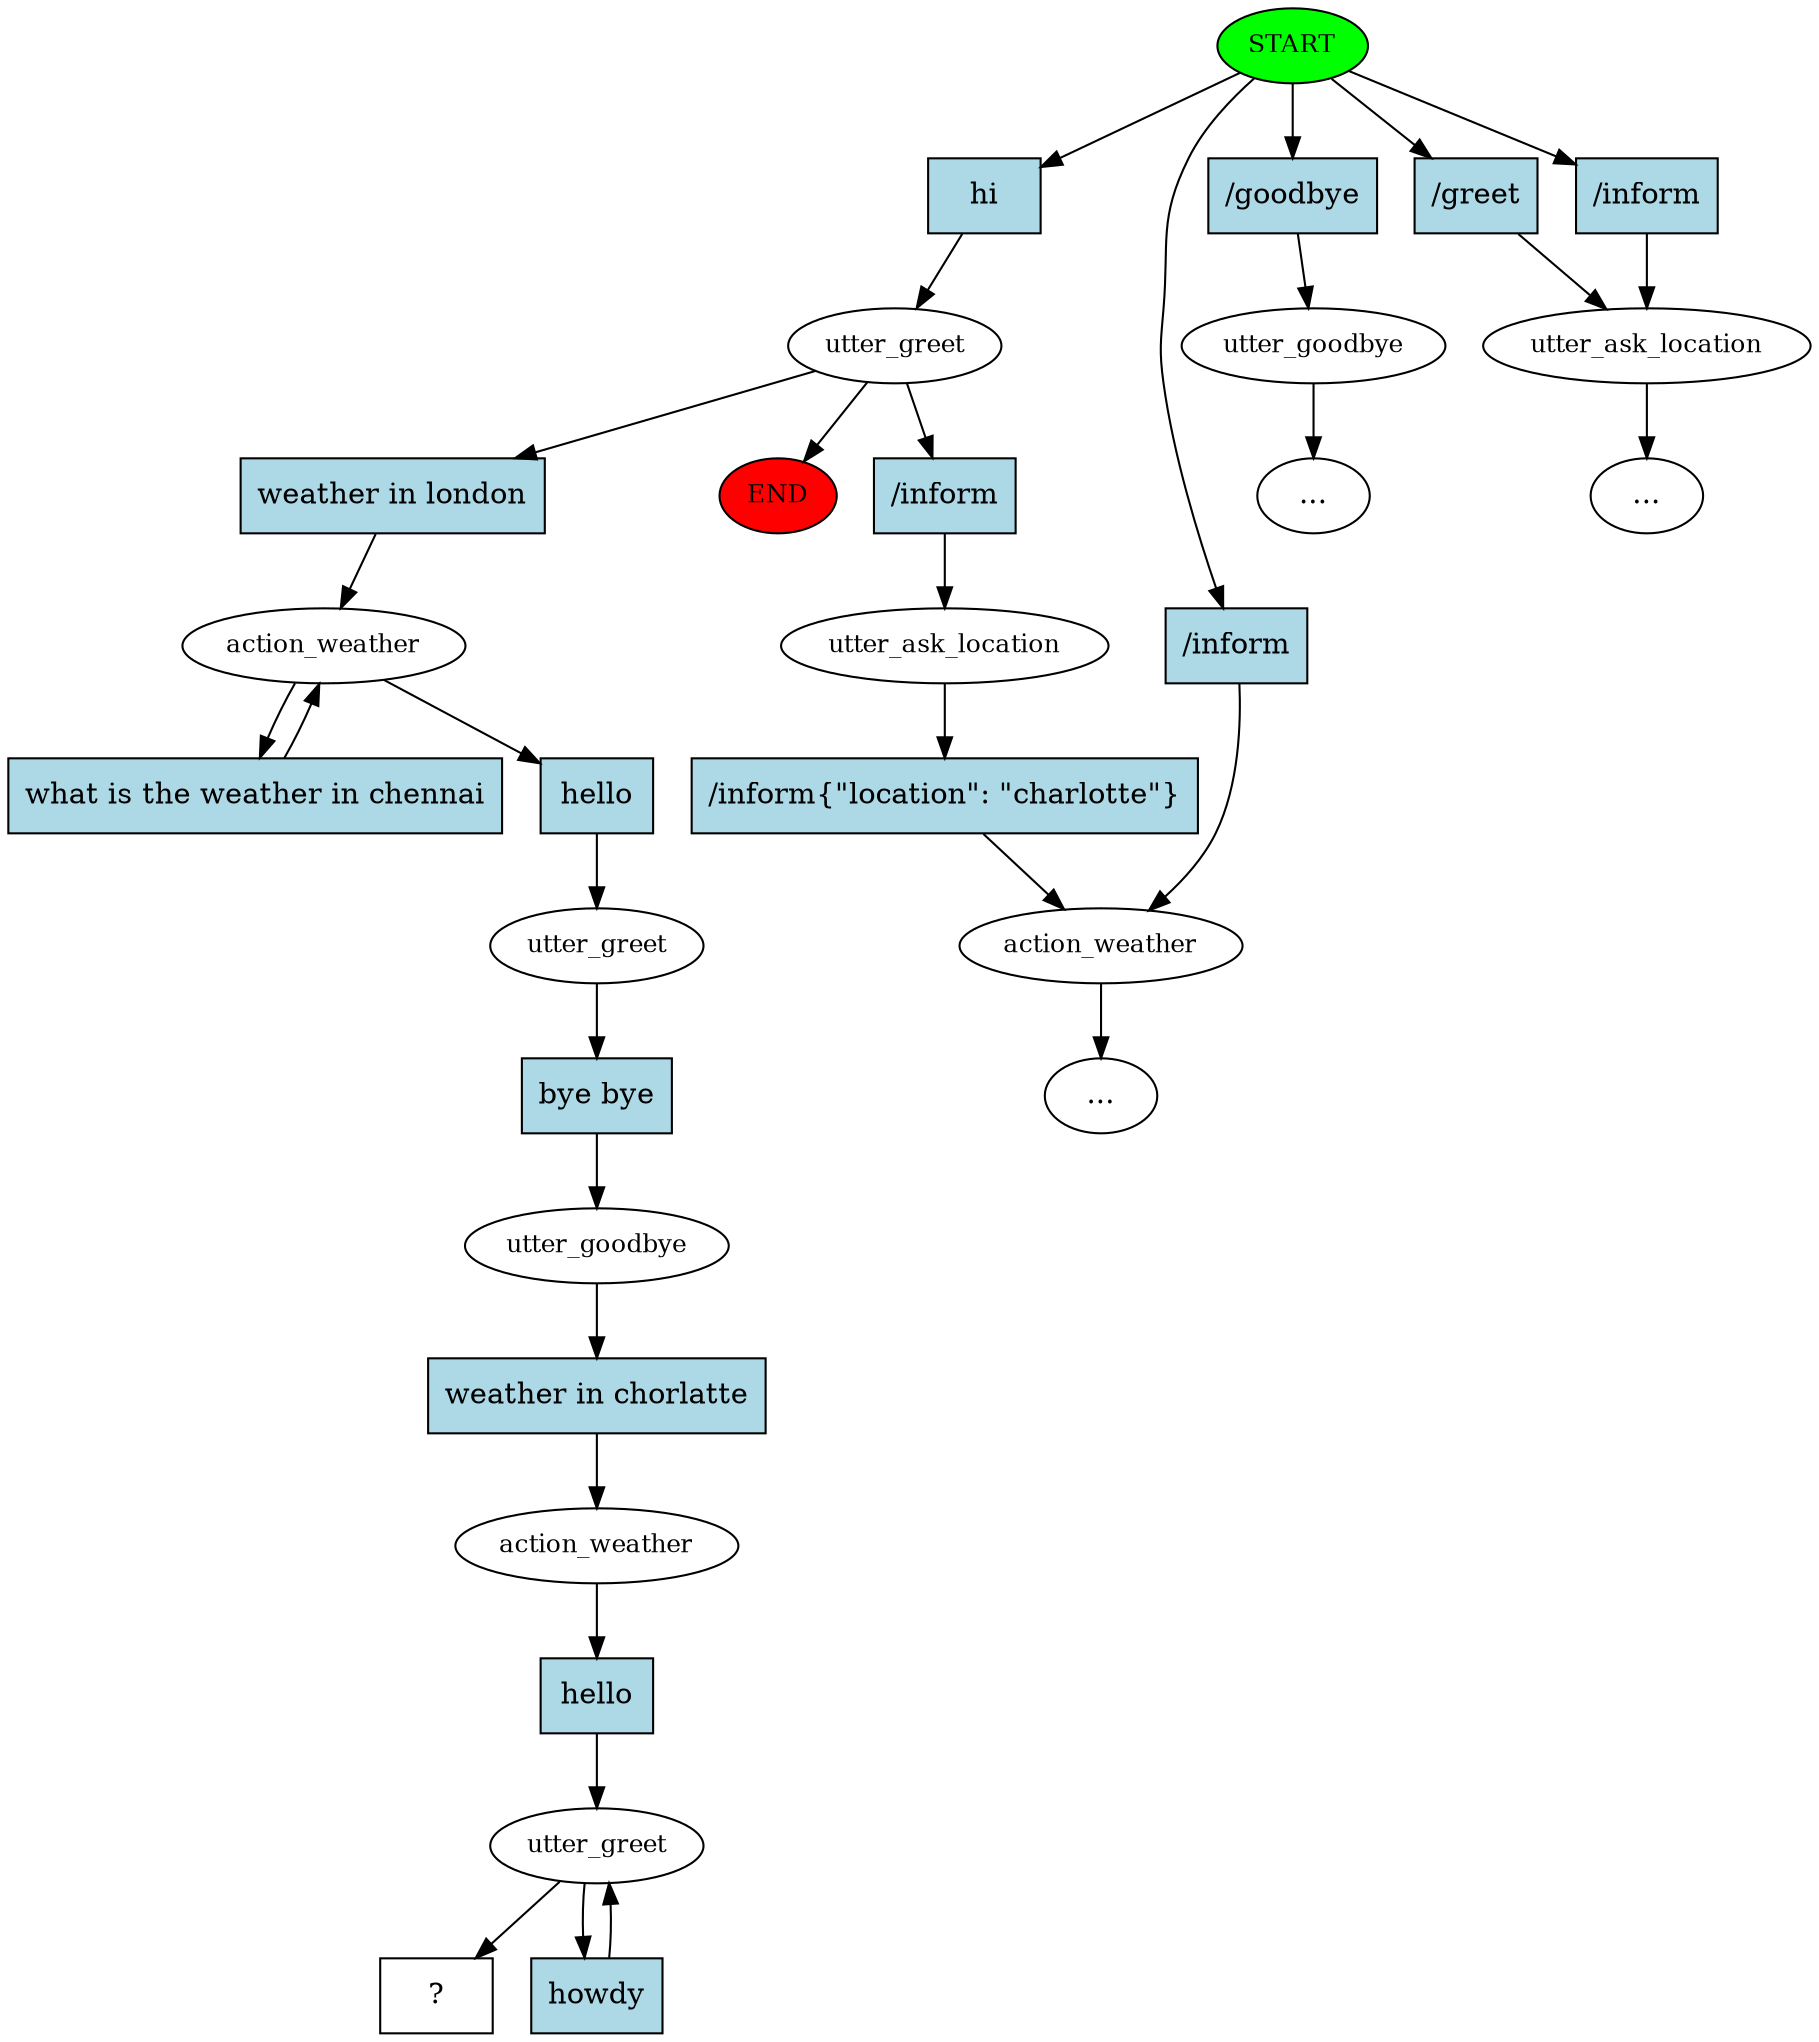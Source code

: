 digraph  {
0 [class="start active", fillcolor=green, fontsize=12, label=START, style=filled];
"-1" [class=end, fillcolor=red, fontsize=12, label=END, style=filled];
1 [class=active, fontsize=12, label=utter_greet];
2 [class="", fontsize=12, label=utter_goodbye];
"-3" [class=ellipsis, label="..."];
3 [class="", fontsize=12, label=utter_ask_location];
4 [class="", fontsize=12, label=action_weather];
"-6" [class=ellipsis, label="..."];
7 [class="", fontsize=12, label=utter_ask_location];
"-7" [class=ellipsis, label="..."];
10 [class=active, fontsize=12, label=action_weather];
21 [class=active, fontsize=12, label=utter_greet];
22 [class=active, fontsize=12, label=utter_goodbye];
23 [class=active, fontsize=12, label=action_weather];
24 [class=active, fontsize=12, label=utter_greet];
26 [class="intent dashed active", label="  ?  ", shape=rect];
27 [class="intent active", fillcolor=lightblue, label=hi, shape=rect, style=filled];
28 [class=intent, fillcolor=lightblue, label="/goodbye", shape=rect, style=filled];
29 [class=intent, fillcolor=lightblue, label="/greet", shape=rect, style=filled];
30 [class=intent, fillcolor=lightblue, label="/inform", shape=rect, style=filled];
31 [class=intent, fillcolor=lightblue, label="/inform", shape=rect, style=filled];
32 [class=intent, fillcolor=lightblue, label="/inform", shape=rect, style=filled];
33 [class="intent active", fillcolor=lightblue, label="weather in london", shape=rect, style=filled];
34 [class=intent, fillcolor=lightblue, label="/inform{\"location\": \"charlotte\"}", shape=rect, style=filled];
35 [class="intent active", fillcolor=lightblue, label="what is the weather in chennai", shape=rect, style=filled];
36 [class="intent active", fillcolor=lightblue, label=hello, shape=rect, style=filled];
37 [class="intent active", fillcolor=lightblue, label="bye bye", shape=rect, style=filled];
38 [class="intent active", fillcolor=lightblue, label="weather in chorlatte", shape=rect, style=filled];
39 [class="intent active", fillcolor=lightblue, label=hello, shape=rect, style=filled];
40 [class="intent active", fillcolor=lightblue, label=howdy, shape=rect, style=filled];
0 -> 27  [class=active, key=0];
0 -> 28  [class="", key=0];
0 -> 29  [class="", key=0];
0 -> 30  [class="", key=0];
0 -> 31  [class="", key=0];
1 -> "-1"  [class="", key=NONE, label=""];
1 -> 32  [class="", key=0];
1 -> 33  [class=active, key=0];
2 -> "-3"  [class="", key=NONE, label=""];
3 -> "-6"  [class="", key=NONE, label=""];
4 -> "-7"  [class="", key=NONE, label=""];
7 -> 34  [class="", key=0];
10 -> 35  [class=active, key=0];
10 -> 36  [class=active, key=0];
21 -> 37  [class=active, key=0];
22 -> 38  [class=active, key=0];
23 -> 39  [class=active, key=0];
24 -> 26  [class=active, key=NONE, label=""];
24 -> 40  [class=active, key=0];
27 -> 1  [class=active, key=0];
28 -> 2  [class="", key=0];
29 -> 3  [class="", key=0];
30 -> 3  [class="", key=0];
31 -> 4  [class="", key=0];
32 -> 7  [class="", key=0];
33 -> 10  [class=active, key=0];
34 -> 4  [class="", key=0];
35 -> 10  [class=active, key=0];
36 -> 21  [class=active, key=0];
37 -> 22  [class=active, key=0];
38 -> 23  [class=active, key=0];
39 -> 24  [class=active, key=0];
40 -> 24  [class=active, key=0];
}
